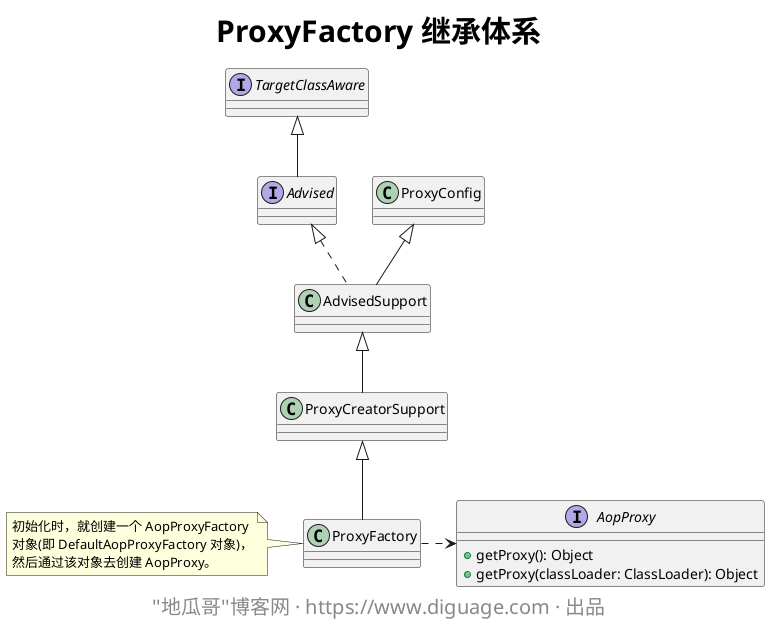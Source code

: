 @startuml
skinparam titleFontSize 30
title **ProxyFactory 继承体系**

interface Advised extends TargetClassAware

class AdvisedSupport extends ProxyConfig implements Advised

class ProxyCreatorSupport extends AdvisedSupport

class ProxyFactory extends ProxyCreatorSupport

interface AopProxy {
    + getProxy(): Object
    + getProxy(classLoader: ClassLoader): Object
}

ProxyFactory .right.> AopProxy

note left of ProxyFactory : 初始化时，就创建一个 AopProxyFactory\n对象(即 DefaultAopProxyFactory 对象)，\n然后通过该对象去创建 AopProxy。



skinparam footerFontSize 20
footer ''地瓜哥''博客网 · https://www.diguage.com · 出品
@enduml